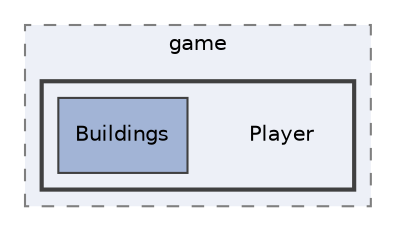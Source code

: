 digraph "C:/Users/Usae/source/repos/gatilov2022/Project-Titan/game/Player"
{
 // LATEX_PDF_SIZE
  edge [fontname="Helvetica",fontsize="10",labelfontname="Helvetica",labelfontsize="10"];
  node [fontname="Helvetica",fontsize="10",shape=record];
  compound=true
  subgraph clusterdir_52d28f5ca9c45bbaec93bf149bbbe3f5 {
    graph [ bgcolor="#edf0f7", pencolor="grey50", style="filled,dashed,", label="game", fontname="Helvetica", fontsize="10", URL="dir_52d28f5ca9c45bbaec93bf149bbbe3f5.html"]
  subgraph clusterdir_ad3dd58897c25121fa0aa075e6550ee5 {
    graph [ bgcolor="#edf0f7", pencolor="grey25", style="filled,bold,", label="", fontname="Helvetica", fontsize="10", URL="dir_ad3dd58897c25121fa0aa075e6550ee5.html"]
    dir_ad3dd58897c25121fa0aa075e6550ee5 [shape=plaintext, label="Player"];
  dir_03cea2c5f1aec5f4c2f1e22dcd47bb42 [shape=box, label="Buildings", style="filled,", fillcolor="#a2b4d6", color="grey25", URL="dir_03cea2c5f1aec5f4c2f1e22dcd47bb42.html"];
  }
  }
}
